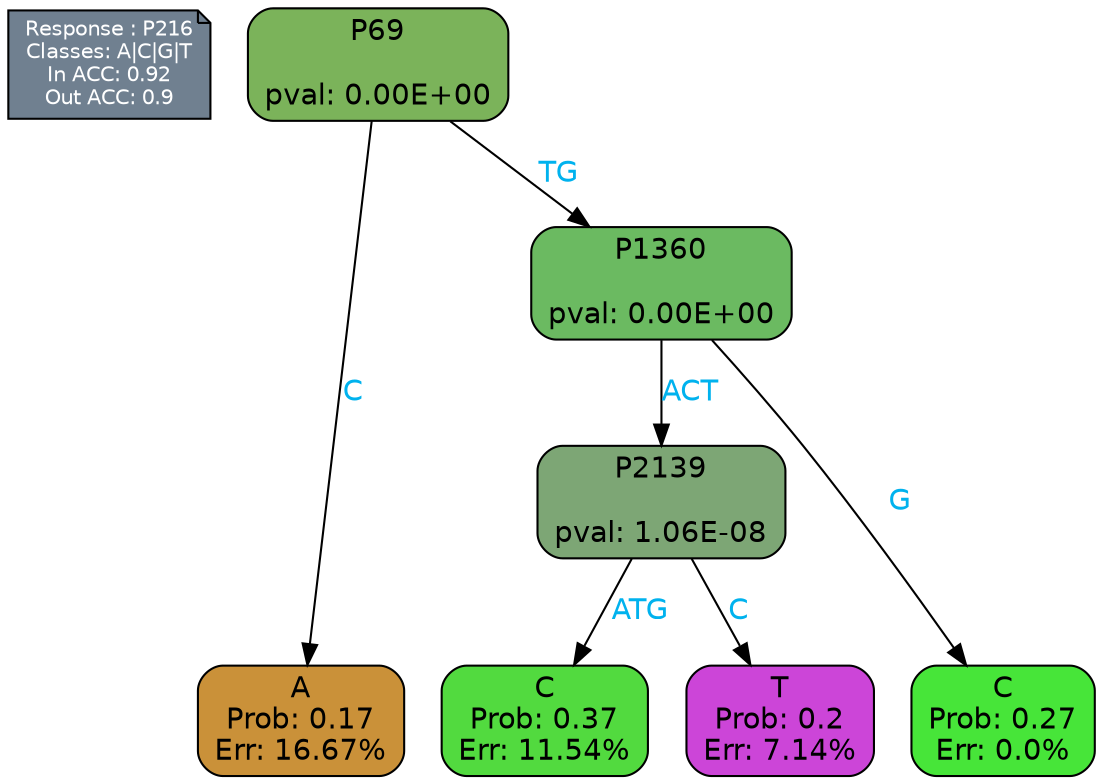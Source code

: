 digraph Tree {
node [shape=box, style="filled, rounded", color="black", fontname=helvetica] ;
graph [ranksep=equally, splines=polylines, bgcolor=transparent, dpi=600] ;
edge [fontname=helvetica] ;
LEGEND [label="Response : P216
Classes: A|C|G|T
In ACC: 0.92
Out ACC: 0.9
",shape=note,align=left,style=filled,fillcolor="slategray",fontcolor="white",fontsize=10];1 [label="P69

pval: 0.00E+00", fillcolor="#7bb35a"] ;
2 [label="A
Prob: 0.17
Err: 16.67%", fillcolor="#ca9139"] ;
3 [label="P1360

pval: 0.00E+00", fillcolor="#6bba61"] ;
4 [label="P2139

pval: 1.06E-08", fillcolor="#7da675"] ;
5 [label="C
Prob: 0.37
Err: 11.54%", fillcolor="#52da3f"] ;
6 [label="T
Prob: 0.2
Err: 7.14%", fillcolor="#cc45d8"] ;
7 [label="C
Prob: 0.27
Err: 0.0%", fillcolor="#47e539"] ;
1 -> 2 [label="C",fontcolor=deepskyblue2] ;
1 -> 3 [label="TG",fontcolor=deepskyblue2] ;
3 -> 4 [label="ACT",fontcolor=deepskyblue2] ;
3 -> 7 [label="G",fontcolor=deepskyblue2] ;
4 -> 5 [label="ATG",fontcolor=deepskyblue2] ;
4 -> 6 [label="C",fontcolor=deepskyblue2] ;
{rank = same; 2;5;6;7;}{rank = same; LEGEND;1;}}